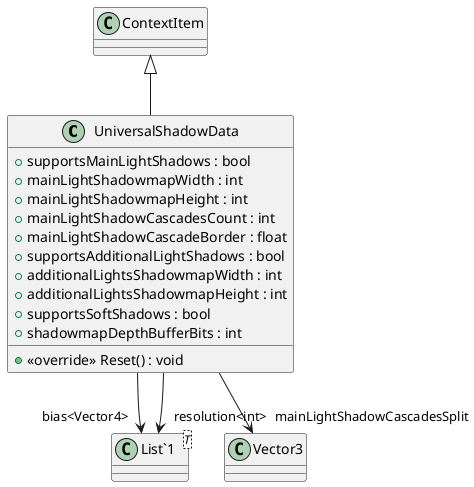 @startuml
class UniversalShadowData {
    + supportsMainLightShadows : bool
    + mainLightShadowmapWidth : int
    + mainLightShadowmapHeight : int
    + mainLightShadowCascadesCount : int
    + mainLightShadowCascadeBorder : float
    + supportsAdditionalLightShadows : bool
    + additionalLightsShadowmapWidth : int
    + additionalLightsShadowmapHeight : int
    + supportsSoftShadows : bool
    + shadowmapDepthBufferBits : int
    + <<override>> Reset() : void
}
class "List`1"<T> {
}
ContextItem <|-- UniversalShadowData
UniversalShadowData --> "mainLightShadowCascadesSplit" Vector3
UniversalShadowData --> "bias<Vector4>" "List`1"
UniversalShadowData --> "resolution<int>" "List`1"
@enduml
